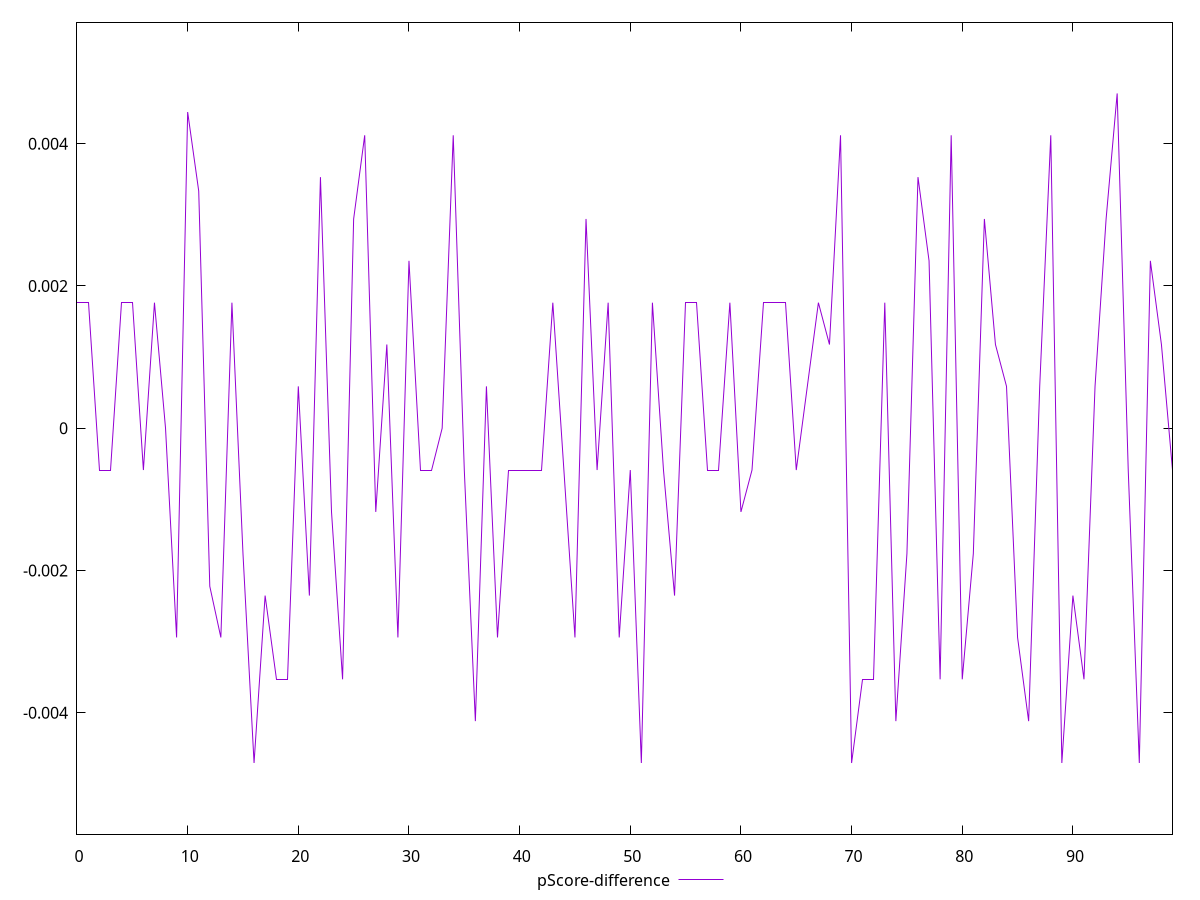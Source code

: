reset

$pScoreDifference <<EOF
0 0.001764705882352946
1 0.001764705882352946
2 -0.0005882352941176117
3 -0.0005882352941176117
4 0.001764705882352946
5 0.001764705882352946
6 -0.0005882352941176117
7 0.001764705882352946
8 0
9 -0.002941176470588225
10 0.004444444444444473
11 0.0033333333333332993
12 -0.0022222222222222365
13 -0.002941176470588225
14 0.001764705882352946
15 -0.0017647058823528905
16 -0.004705882352941171
17 -0.002352941176470613
18 -0.003529411764705892
19 -0.003529411764705892
20 0.0005882352941176117
21 -0.002352941176470613
22 0.003529411764705892
23 -0.0011764705882352788
24 -0.003529411764705892
25 0.002941176470588225
26 0.004117647058823504
27 -0.0011764705882352788
28 0.0011764705882352788
29 -0.002941176470588225
30 0.002352941176470613
31 -0.0005882352941176117
32 -0.0005882352941176117
33 0
34 0.004117647058823559
35 -0.0005882352941176672
36 -0.004117647058823504
37 0.0005882352941176672
38 -0.002941176470588225
39 -0.0005882352941176117
40 -0.0005882352941176117
41 -0.0005882352941176117
42 -0.0005882352941176117
43 0.001764705882352946
44 -0.0005882352941176117
45 -0.002941176470588225
46 0.0029411764705882804
47 -0.0005882352941176117
48 0.001764705882352946
49 -0.002941176470588225
50 -0.0005882352941176117
51 -0.004705882352941171
52 0.001764705882352946
53 -0.0005882352941176117
54 -0.0023529411764705577
55 0.001764705882352946
56 0.001764705882352946
57 -0.0005882352941176117
58 -0.0005882352941176117
59 0.001764705882352946
60 -0.0011764705882352788
61 -0.0005882352941176117
62 0.001764705882352946
63 0.001764705882352946
64 0.001764705882352946
65 -0.0005882352941176117
66 0.0005882352941176117
67 0.001764705882352946
68 0.0011764705882352788
69 0.004117647058823504
70 -0.004705882352941171
71 -0.003529411764705892
72 -0.003529411764705892
73 0.001764705882352946
74 -0.004117647058823559
75 -0.001764705882352946
76 0.003529411764705892
77 0.002352941176470613
78 -0.003529411764705892
79 0.004117647058823504
80 -0.003529411764705892
81 -0.001764705882352946
82 0.002941176470588225
83 0.0011764705882352788
84 0.0005882352941176672
85 -0.002941176470588225
86 -0.004117647058823559
87 0.0005882352941176117
88 0.004117647058823504
89 -0.004705882352941171
90 -0.002352941176470613
91 -0.003529411764705892
92 0.0005882352941176672
93 0.002941176470588225
94 0.004705882352941171
95 -0.0005882352941176672
96 -0.004705882352941171
97 0.002352941176470613
98 0.0011764705882352788
99 -0.0005882352941176117
EOF

set key outside below
set xrange [0:99]
set yrange [-0.005705882352941171:0.005705882352941171]
set trange [-0.005705882352941171:0.005705882352941171]
set terminal svg size 640, 500 enhanced background rgb 'white'
set output "reprap/uses-webp-images/samples/pages+cached/pScore-difference/values.svg"

plot $pScoreDifference title "pScore-difference" with line

reset
